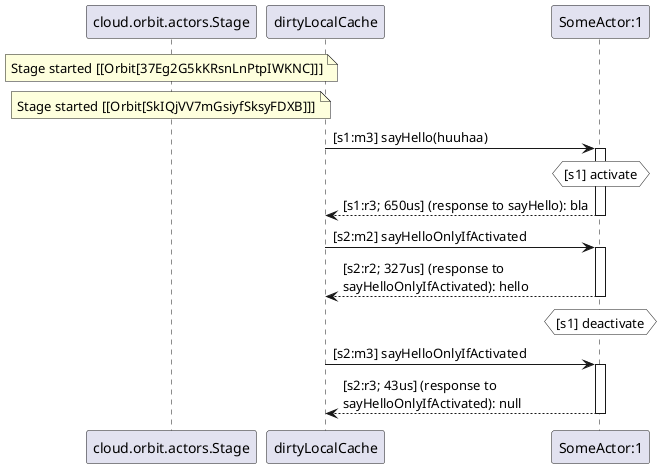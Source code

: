 @startuml
note over "cloud.orbit.actors.Stage": Stage started [[Orbit[37Eg2G5kKRsnLnPtpIWKNC]]]
note over "cloud.orbit.actors.Stage": Stage started [[Orbit[SkIQjVV7mGsiyfSksyFDXB]]]
"dirtyLocalCache" -> "SomeActor:1" : [s1:m3] sayHello(huuhaa)
activate "SomeActor:1"
hnote over "SomeActor:1" #white : [s1] activate
"SomeActor:1" --> "dirtyLocalCache" : [s1:r3; 650us] (response to sayHello): bla
deactivate "SomeActor:1"
"dirtyLocalCache" -> "SomeActor:1" : [s2:m2] sayHelloOnlyIfActivated
activate "SomeActor:1"
"SomeActor:1" --> "dirtyLocalCache" : [s2:r2; 327us] (response to \nsayHelloOnlyIfActivated): hello
deactivate "SomeActor:1"
hnote over "SomeActor:1" #white : [s1] deactivate
"dirtyLocalCache" -> "SomeActor:1" : [s2:m3] sayHelloOnlyIfActivated
activate "SomeActor:1"
"SomeActor:1" --> "dirtyLocalCache" : [s2:r3; 43us] (response to \nsayHelloOnlyIfActivated): null
deactivate "SomeActor:1"
@enduml
